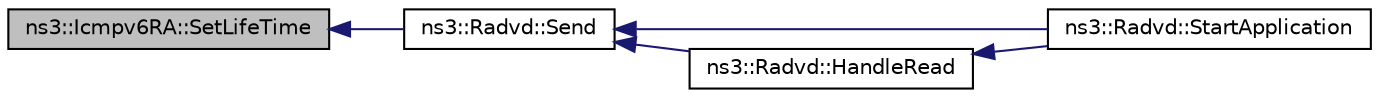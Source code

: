 digraph "ns3::Icmpv6RA::SetLifeTime"
{
  edge [fontname="Helvetica",fontsize="10",labelfontname="Helvetica",labelfontsize="10"];
  node [fontname="Helvetica",fontsize="10",shape=record];
  rankdir="LR";
  Node1 [label="ns3::Icmpv6RA::SetLifeTime",height=0.2,width=0.4,color="black", fillcolor="grey75", style="filled", fontcolor="black"];
  Node1 -> Node2 [dir="back",color="midnightblue",fontsize="10",style="solid"];
  Node2 [label="ns3::Radvd::Send",height=0.2,width=0.4,color="black", fillcolor="white", style="filled",URL="$d5/dd8/classns3_1_1Radvd.html#a2dc4914b58690eaef190f38726d69bb2",tooltip="Send a packet. "];
  Node2 -> Node3 [dir="back",color="midnightblue",fontsize="10",style="solid"];
  Node3 [label="ns3::Radvd::StartApplication",height=0.2,width=0.4,color="black", fillcolor="white", style="filled",URL="$d5/dd8/classns3_1_1Radvd.html#ab3d7cd100356262e43c24e608ef1aff4",tooltip="Start the application. "];
  Node2 -> Node4 [dir="back",color="midnightblue",fontsize="10",style="solid"];
  Node4 [label="ns3::Radvd::HandleRead",height=0.2,width=0.4,color="black", fillcolor="white", style="filled",URL="$d5/dd8/classns3_1_1Radvd.html#a75cc828bc07117551ab886d986590045",tooltip="Handle received packet, especially router solicitation. "];
  Node4 -> Node3 [dir="back",color="midnightblue",fontsize="10",style="solid"];
}
